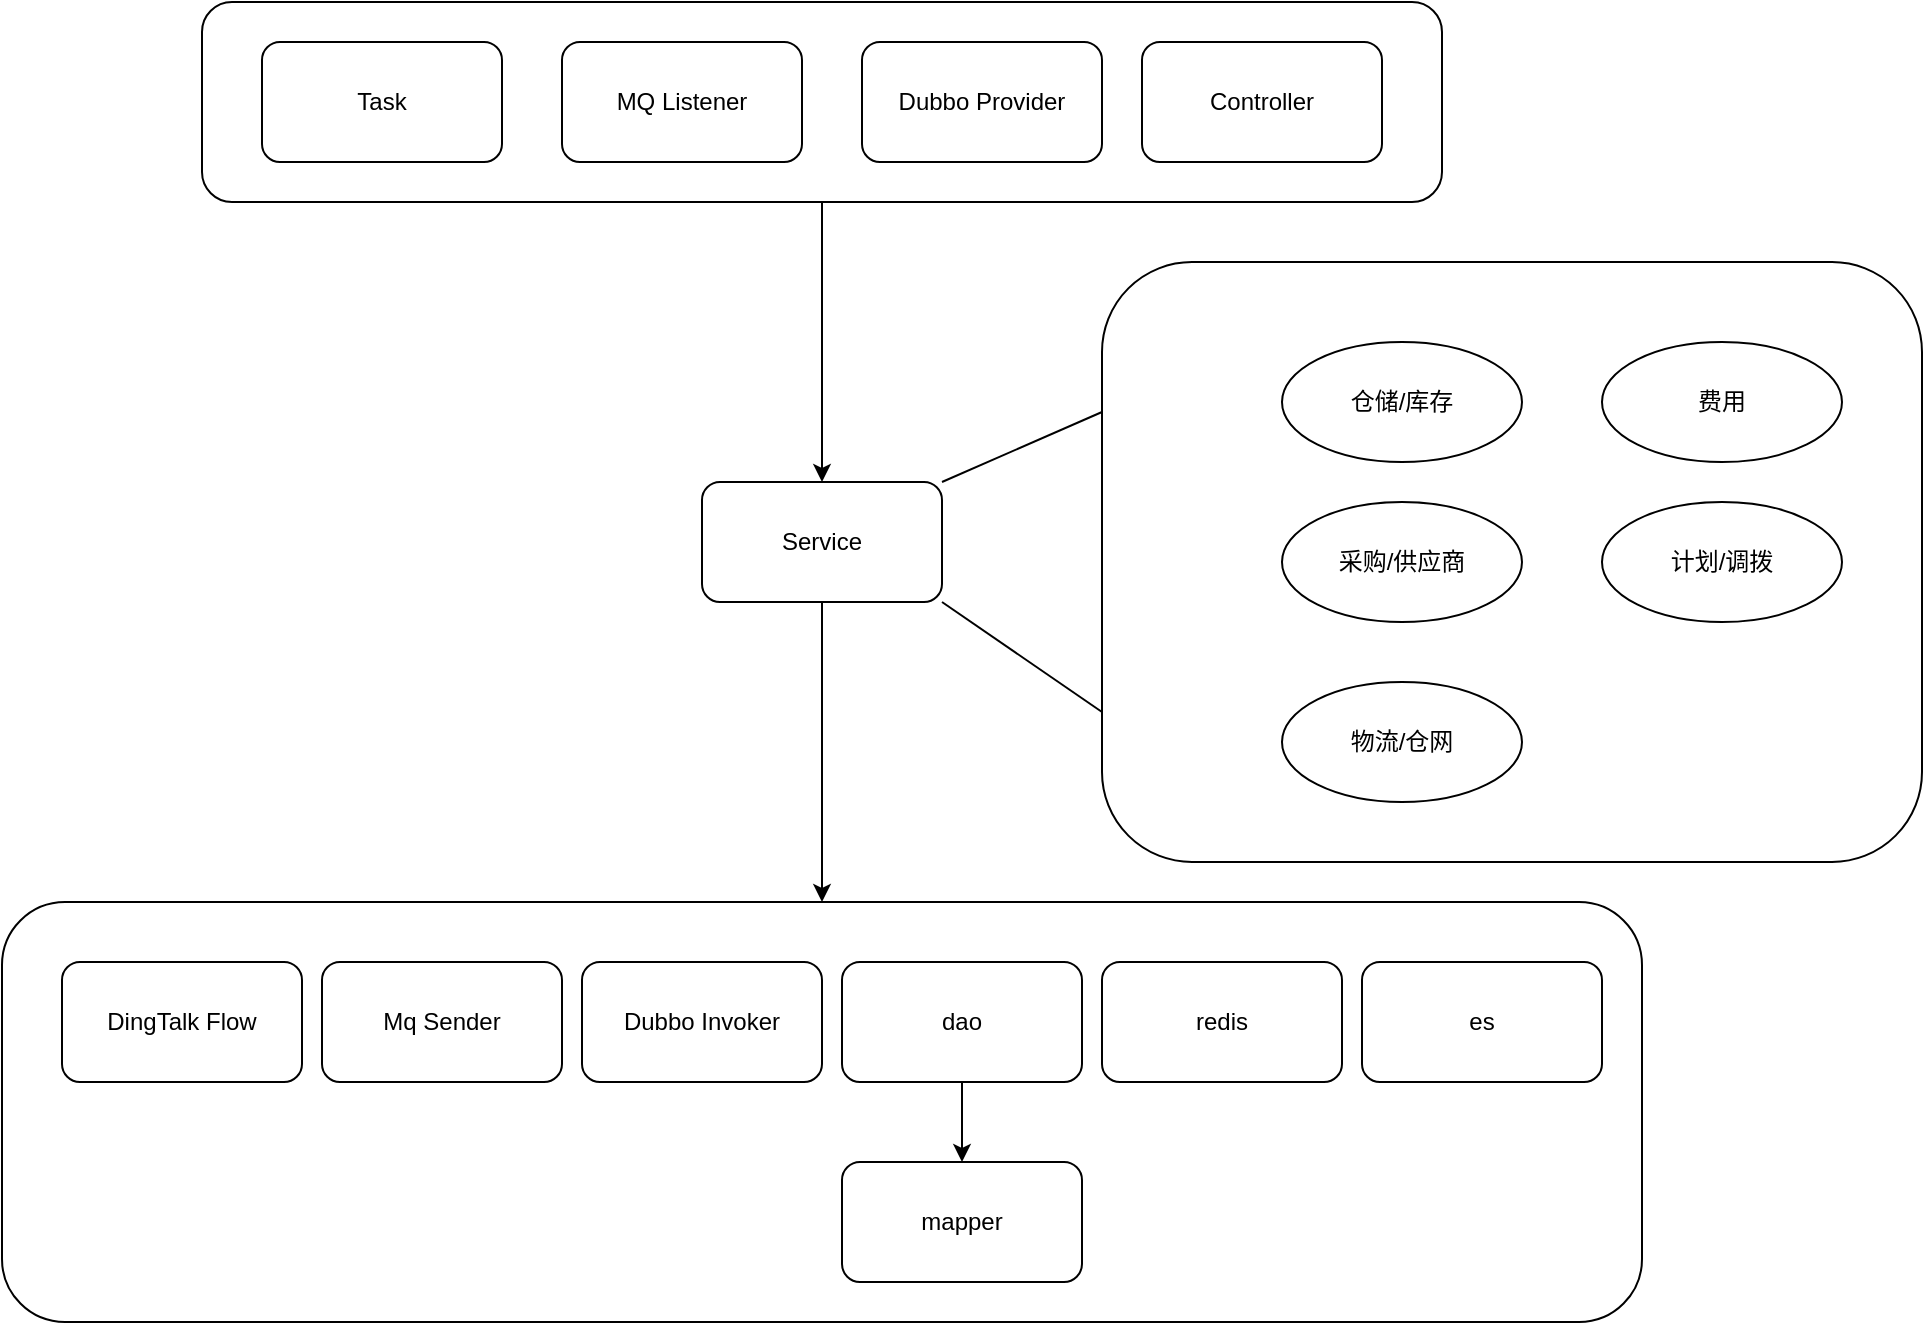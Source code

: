 <mxfile version="20.6.2" type="github">
  <diagram id="CFVDw4RR7-W70qYCGya9" name="第 1 页">
    <mxGraphModel dx="1845" dy="1775" grid="1" gridSize="10" guides="1" tooltips="1" connect="1" arrows="1" fold="1" page="1" pageScale="1" pageWidth="827" pageHeight="1169" math="0" shadow="0">
      <root>
        <mxCell id="0" />
        <mxCell id="1" parent="0" />
        <mxCell id="lF4WnOVwI8iE331y6LMs-35" value="" style="rounded=1;whiteSpace=wrap;html=1;" vertex="1" parent="1">
          <mxGeometry x="-50" y="170" width="820" height="210" as="geometry" />
        </mxCell>
        <mxCell id="lF4WnOVwI8iE331y6LMs-36" style="edgeStyle=orthogonalEdgeStyle;rounded=0;orthogonalLoop=1;jettySize=auto;html=1;exitX=0.5;exitY=1;exitDx=0;exitDy=0;entryX=0.5;entryY=0;entryDx=0;entryDy=0;" edge="1" parent="1" source="lF4WnOVwI8iE331y6LMs-34" target="lF4WnOVwI8iE331y6LMs-7">
          <mxGeometry relative="1" as="geometry" />
        </mxCell>
        <mxCell id="lF4WnOVwI8iE331y6LMs-34" value="" style="rounded=1;whiteSpace=wrap;html=1;" vertex="1" parent="1">
          <mxGeometry x="50" y="-280" width="620" height="100" as="geometry" />
        </mxCell>
        <mxCell id="lF4WnOVwI8iE331y6LMs-31" value="" style="rounded=1;whiteSpace=wrap;html=1;" vertex="1" parent="1">
          <mxGeometry x="500" y="-150" width="410" height="300" as="geometry" />
        </mxCell>
        <mxCell id="lF4WnOVwI8iE331y6LMs-1" value="mapper" style="rounded=1;whiteSpace=wrap;html=1;" vertex="1" parent="1">
          <mxGeometry x="370" y="300" width="120" height="60" as="geometry" />
        </mxCell>
        <mxCell id="lF4WnOVwI8iE331y6LMs-24" style="edgeStyle=orthogonalEdgeStyle;rounded=0;orthogonalLoop=1;jettySize=auto;html=1;exitX=0.5;exitY=1;exitDx=0;exitDy=0;" edge="1" parent="1" source="lF4WnOVwI8iE331y6LMs-2" target="lF4WnOVwI8iE331y6LMs-1">
          <mxGeometry relative="1" as="geometry" />
        </mxCell>
        <mxCell id="lF4WnOVwI8iE331y6LMs-2" value="dao" style="rounded=1;whiteSpace=wrap;html=1;" vertex="1" parent="1">
          <mxGeometry x="370" y="200" width="120" height="60" as="geometry" />
        </mxCell>
        <mxCell id="lF4WnOVwI8iE331y6LMs-4" value="es" style="rounded=1;whiteSpace=wrap;html=1;" vertex="1" parent="1">
          <mxGeometry x="630" y="200" width="120" height="60" as="geometry" />
        </mxCell>
        <mxCell id="lF4WnOVwI8iE331y6LMs-5" value="redis" style="rounded=1;whiteSpace=wrap;html=1;" vertex="1" parent="1">
          <mxGeometry x="500" y="200" width="120" height="60" as="geometry" />
        </mxCell>
        <mxCell id="lF4WnOVwI8iE331y6LMs-6" value="Dubbo Provider" style="rounded=1;whiteSpace=wrap;html=1;" vertex="1" parent="1">
          <mxGeometry x="380" y="-260" width="120" height="60" as="geometry" />
        </mxCell>
        <mxCell id="lF4WnOVwI8iE331y6LMs-37" style="edgeStyle=orthogonalEdgeStyle;rounded=0;orthogonalLoop=1;jettySize=auto;html=1;exitX=0.5;exitY=1;exitDx=0;exitDy=0;" edge="1" parent="1" source="lF4WnOVwI8iE331y6LMs-7" target="lF4WnOVwI8iE331y6LMs-35">
          <mxGeometry relative="1" as="geometry" />
        </mxCell>
        <mxCell id="lF4WnOVwI8iE331y6LMs-7" value="Service" style="rounded=1;whiteSpace=wrap;html=1;" vertex="1" parent="1">
          <mxGeometry x="300" y="-40" width="120" height="60" as="geometry" />
        </mxCell>
        <mxCell id="lF4WnOVwI8iE331y6LMs-8" value="MQ Listener" style="rounded=1;whiteSpace=wrap;html=1;" vertex="1" parent="1">
          <mxGeometry x="230" y="-260" width="120" height="60" as="geometry" />
        </mxCell>
        <mxCell id="lF4WnOVwI8iE331y6LMs-9" value="Mq Sender" style="rounded=1;whiteSpace=wrap;html=1;" vertex="1" parent="1">
          <mxGeometry x="110" y="200" width="120" height="60" as="geometry" />
        </mxCell>
        <mxCell id="lF4WnOVwI8iE331y6LMs-10" value="DingTalk Flow" style="rounded=1;whiteSpace=wrap;html=1;" vertex="1" parent="1">
          <mxGeometry x="-20" y="200" width="120" height="60" as="geometry" />
        </mxCell>
        <mxCell id="lF4WnOVwI8iE331y6LMs-11" value="Task" style="rounded=1;whiteSpace=wrap;html=1;" vertex="1" parent="1">
          <mxGeometry x="80" y="-260" width="120" height="60" as="geometry" />
        </mxCell>
        <mxCell id="lF4WnOVwI8iE331y6LMs-12" value="Dubbo Invoker" style="rounded=1;whiteSpace=wrap;html=1;" vertex="1" parent="1">
          <mxGeometry x="240" y="200" width="120" height="60" as="geometry" />
        </mxCell>
        <mxCell id="lF4WnOVwI8iE331y6LMs-13" value="Controller" style="rounded=1;whiteSpace=wrap;html=1;" vertex="1" parent="1">
          <mxGeometry x="520" y="-260" width="120" height="60" as="geometry" />
        </mxCell>
        <mxCell id="lF4WnOVwI8iE331y6LMs-25" value="仓储/库存" style="ellipse;whiteSpace=wrap;html=1;" vertex="1" parent="1">
          <mxGeometry x="590" y="-110" width="120" height="60" as="geometry" />
        </mxCell>
        <mxCell id="lF4WnOVwI8iE331y6LMs-26" value="采购/供应商" style="ellipse;whiteSpace=wrap;html=1;" vertex="1" parent="1">
          <mxGeometry x="590" y="-30" width="120" height="60" as="geometry" />
        </mxCell>
        <mxCell id="lF4WnOVwI8iE331y6LMs-27" value="费用" style="ellipse;whiteSpace=wrap;html=1;" vertex="1" parent="1">
          <mxGeometry x="750" y="-110" width="120" height="60" as="geometry" />
        </mxCell>
        <mxCell id="lF4WnOVwI8iE331y6LMs-28" value="计划/调拨" style="ellipse;whiteSpace=wrap;html=1;" vertex="1" parent="1">
          <mxGeometry x="750" y="-30" width="120" height="60" as="geometry" />
        </mxCell>
        <mxCell id="lF4WnOVwI8iE331y6LMs-29" value="物流/仓网" style="ellipse;whiteSpace=wrap;html=1;" vertex="1" parent="1">
          <mxGeometry x="590" y="60" width="120" height="60" as="geometry" />
        </mxCell>
        <mxCell id="lF4WnOVwI8iE331y6LMs-32" value="" style="endArrow=none;html=1;rounded=0;entryX=1;entryY=0;entryDx=0;entryDy=0;exitX=0;exitY=0.25;exitDx=0;exitDy=0;" edge="1" parent="1" source="lF4WnOVwI8iE331y6LMs-31" target="lF4WnOVwI8iE331y6LMs-7">
          <mxGeometry width="50" height="50" relative="1" as="geometry">
            <mxPoint x="200" y="20" as="sourcePoint" />
            <mxPoint x="250" y="-30" as="targetPoint" />
          </mxGeometry>
        </mxCell>
        <mxCell id="lF4WnOVwI8iE331y6LMs-33" value="" style="endArrow=none;html=1;rounded=0;exitX=1;exitY=1;exitDx=0;exitDy=0;entryX=0;entryY=0.75;entryDx=0;entryDy=0;" edge="1" parent="1" source="lF4WnOVwI8iE331y6LMs-7" target="lF4WnOVwI8iE331y6LMs-31">
          <mxGeometry width="50" height="50" relative="1" as="geometry">
            <mxPoint x="340" y="150" as="sourcePoint" />
            <mxPoint x="390" y="100" as="targetPoint" />
          </mxGeometry>
        </mxCell>
      </root>
    </mxGraphModel>
  </diagram>
</mxfile>
